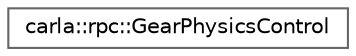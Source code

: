 digraph "类继承关系图"
{
 // INTERACTIVE_SVG=YES
 // LATEX_PDF_SIZE
  bgcolor="transparent";
  edge [fontname=Helvetica,fontsize=10,labelfontname=Helvetica,labelfontsize=10];
  node [fontname=Helvetica,fontsize=10,shape=box,height=0.2,width=0.4];
  rankdir="LR";
  Node0 [id="Node000000",label="carla::rpc::GearPhysicsControl",height=0.2,width=0.4,color="grey40", fillcolor="white", style="filled",URL="$d9/d75/classcarla_1_1rpc_1_1GearPhysicsControl.html",tooltip=" "];
}
